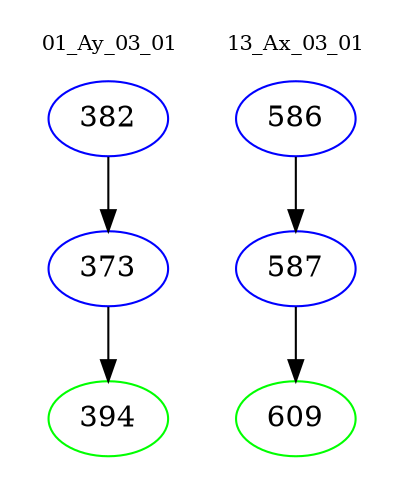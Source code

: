 digraph{
subgraph cluster_0 {
color = white
label = "01_Ay_03_01";
fontsize=10;
T0_382 [label="382", color="blue"]
T0_382 -> T0_373 [color="black"]
T0_373 [label="373", color="blue"]
T0_373 -> T0_394 [color="black"]
T0_394 [label="394", color="green"]
}
subgraph cluster_1 {
color = white
label = "13_Ax_03_01";
fontsize=10;
T1_586 [label="586", color="blue"]
T1_586 -> T1_587 [color="black"]
T1_587 [label="587", color="blue"]
T1_587 -> T1_609 [color="black"]
T1_609 [label="609", color="green"]
}
}
